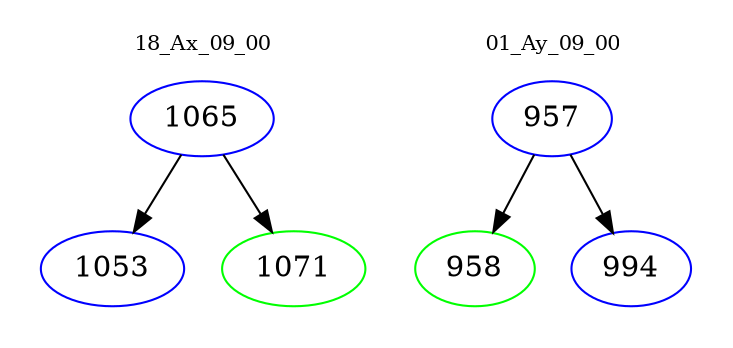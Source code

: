 digraph{
subgraph cluster_0 {
color = white
label = "18_Ax_09_00";
fontsize=10;
T0_1065 [label="1065", color="blue"]
T0_1065 -> T0_1053 [color="black"]
T0_1053 [label="1053", color="blue"]
T0_1065 -> T0_1071 [color="black"]
T0_1071 [label="1071", color="green"]
}
subgraph cluster_1 {
color = white
label = "01_Ay_09_00";
fontsize=10;
T1_957 [label="957", color="blue"]
T1_957 -> T1_958 [color="black"]
T1_958 [label="958", color="green"]
T1_957 -> T1_994 [color="black"]
T1_994 [label="994", color="blue"]
}
}
